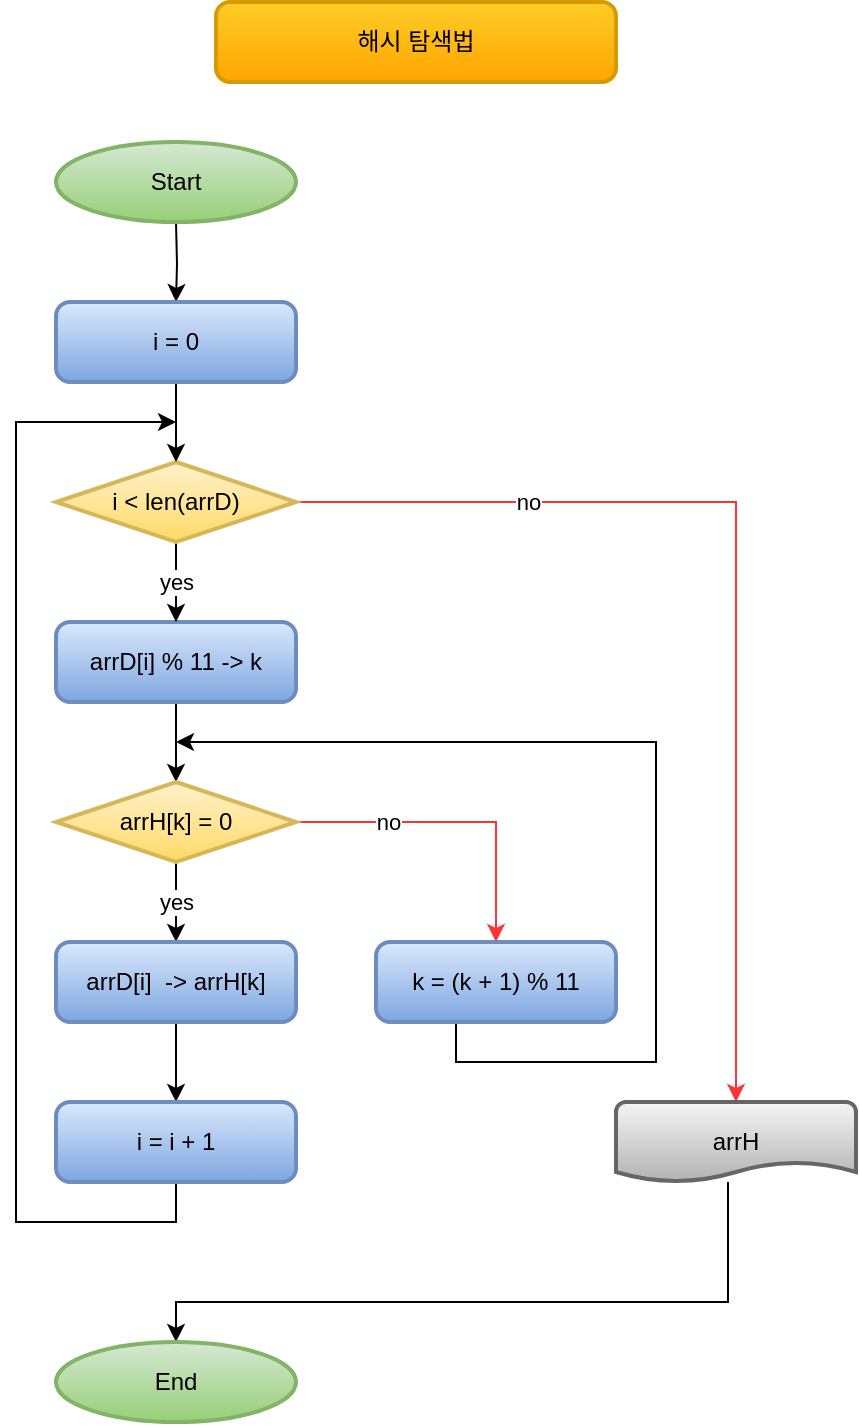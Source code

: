<mxfile version="16.5.1" type="device"><diagram id="ki5lTVzahEHNXo4popDO" name="페이지-1"><mxGraphModel dx="1038" dy="649" grid="1" gridSize="10" guides="1" tooltips="1" connect="1" arrows="1" fold="1" page="1" pageScale="1" pageWidth="827" pageHeight="1169" math="0" shadow="0"><root><mxCell id="0"/><mxCell id="1" parent="0"/><mxCell id="dK7ZaiZlTbjbyXuq1q5K-1" value="해시 탐색법" style="rounded=1;whiteSpace=wrap;html=1;absoluteArcSize=1;arcSize=14;strokeWidth=2;fillColor=#ffcd28;strokeColor=#d79b00;gradientColor=#ffa500;" parent="1" vertex="1"><mxGeometry x="280" y="10" width="200" height="40" as="geometry"/></mxCell><mxCell id="dK7ZaiZlTbjbyXuq1q5K-44" style="edgeStyle=orthogonalEdgeStyle;rounded=0;orthogonalLoop=1;jettySize=auto;html=1;entryX=0.5;entryY=0;entryDx=0;entryDy=0;" parent="1" target="dK7ZaiZlTbjbyXuq1q5K-58" edge="1"><mxGeometry relative="1" as="geometry"><mxPoint x="260" y="120" as="sourcePoint"/></mxGeometry></mxCell><mxCell id="dK7ZaiZlTbjbyXuq1q5K-45" value="Start" style="strokeWidth=2;html=1;shape=mxgraph.flowchart.start_2;whiteSpace=wrap;fillColor=#d5e8d4;gradientColor=#97d077;strokeColor=#82b366;" parent="1" vertex="1"><mxGeometry x="200" y="80" width="120" height="40" as="geometry"/></mxCell><mxCell id="dK7ZaiZlTbjbyXuq1q5K-46" style="edgeStyle=orthogonalEdgeStyle;rounded=0;orthogonalLoop=1;jettySize=auto;html=1;entryX=0.5;entryY=0;entryDx=0;entryDy=0;entryPerimeter=0;" parent="1" source="dK7ZaiZlTbjbyXuq1q5K-47" target="dK7ZaiZlTbjbyXuq1q5K-50" edge="1"><mxGeometry relative="1" as="geometry"/></mxCell><mxCell id="dK7ZaiZlTbjbyXuq1q5K-47" value="arrD[i] % 11 -&amp;gt; k" style="rounded=1;whiteSpace=wrap;html=1;absoluteArcSize=1;arcSize=14;strokeWidth=2;fillColor=#dae8fc;gradientColor=#7ea6e0;strokeColor=#6c8ebf;" parent="1" vertex="1"><mxGeometry x="200" y="320" width="120" height="40" as="geometry"/></mxCell><mxCell id="dK7ZaiZlTbjbyXuq1q5K-48" value="yes" style="edgeStyle=orthogonalEdgeStyle;rounded=0;orthogonalLoop=1;jettySize=auto;html=1;entryX=0.5;entryY=0;entryDx=0;entryDy=0;" parent="1" source="dK7ZaiZlTbjbyXuq1q5K-50" target="dK7ZaiZlTbjbyXuq1q5K-52" edge="1"><mxGeometry relative="1" as="geometry"/></mxCell><mxCell id="dK7ZaiZlTbjbyXuq1q5K-49" value="no" style="edgeStyle=orthogonalEdgeStyle;rounded=0;orthogonalLoop=1;jettySize=auto;html=1;exitX=1;exitY=0.5;exitDx=0;exitDy=0;exitPerimeter=0;entryX=0.5;entryY=0;entryDx=0;entryDy=0;strokeColor=#FF3333;" parent="1" source="dK7ZaiZlTbjbyXuq1q5K-50" target="dK7ZaiZlTbjbyXuq1q5K-60" edge="1"><mxGeometry x="-0.429" relative="1" as="geometry"><mxPoint as="offset"/></mxGeometry></mxCell><mxCell id="dK7ZaiZlTbjbyXuq1q5K-50" value="arrH[k] = 0" style="strokeWidth=2;html=1;shape=mxgraph.flowchart.decision;whiteSpace=wrap;fillColor=#fff2cc;gradientColor=#ffd966;strokeColor=#d6b656;" parent="1" vertex="1"><mxGeometry x="200" y="400" width="120" height="40" as="geometry"/></mxCell><mxCell id="dK7ZaiZlTbjbyXuq1q5K-51" style="edgeStyle=orthogonalEdgeStyle;rounded=0;orthogonalLoop=1;jettySize=auto;html=1;entryX=0.5;entryY=0;entryDx=0;entryDy=0;" parent="1" source="dK7ZaiZlTbjbyXuq1q5K-52" target="dK7ZaiZlTbjbyXuq1q5K-54" edge="1"><mxGeometry relative="1" as="geometry"/></mxCell><mxCell id="dK7ZaiZlTbjbyXuq1q5K-52" value="arrD[i]&amp;nbsp; -&amp;gt; arrH[k]" style="rounded=1;whiteSpace=wrap;html=1;absoluteArcSize=1;arcSize=14;strokeWidth=2;fillColor=#dae8fc;gradientColor=#7ea6e0;strokeColor=#6c8ebf;" parent="1" vertex="1"><mxGeometry x="200" y="480" width="120" height="40" as="geometry"/></mxCell><mxCell id="dK7ZaiZlTbjbyXuq1q5K-53" style="edgeStyle=orthogonalEdgeStyle;rounded=0;orthogonalLoop=1;jettySize=auto;html=1;" parent="1" source="dK7ZaiZlTbjbyXuq1q5K-54" edge="1"><mxGeometry relative="1" as="geometry"><mxPoint x="260" y="220" as="targetPoint"/><Array as="points"><mxPoint x="260" y="620"/><mxPoint x="180" y="620"/><mxPoint x="180" y="220"/></Array></mxGeometry></mxCell><mxCell id="dK7ZaiZlTbjbyXuq1q5K-54" value="i = i + 1" style="rounded=1;whiteSpace=wrap;html=1;absoluteArcSize=1;arcSize=14;strokeWidth=2;fillColor=#dae8fc;gradientColor=#7ea6e0;strokeColor=#6c8ebf;" parent="1" vertex="1"><mxGeometry x="200" y="560" width="120" height="40" as="geometry"/></mxCell><mxCell id="dK7ZaiZlTbjbyXuq1q5K-55" value="yes" style="edgeStyle=orthogonalEdgeStyle;rounded=0;orthogonalLoop=1;jettySize=auto;html=1;entryX=0.5;entryY=0;entryDx=0;entryDy=0;" parent="1" source="dK7ZaiZlTbjbyXuq1q5K-56" target="dK7ZaiZlTbjbyXuq1q5K-47" edge="1"><mxGeometry relative="1" as="geometry"/></mxCell><mxCell id="dK7ZaiZlTbjbyXuq1q5K-65" value="no" style="edgeStyle=orthogonalEdgeStyle;rounded=0;orthogonalLoop=1;jettySize=auto;html=1;entryX=0.5;entryY=0;entryDx=0;entryDy=0;entryPerimeter=0;strokeColor=#FF3333;" parent="1" source="dK7ZaiZlTbjbyXuq1q5K-56" target="dK7ZaiZlTbjbyXuq1q5K-62" edge="1"><mxGeometry x="-0.554" relative="1" as="geometry"><mxPoint as="offset"/></mxGeometry></mxCell><mxCell id="dK7ZaiZlTbjbyXuq1q5K-56" value="i &amp;lt; len(arrD)" style="strokeWidth=2;html=1;shape=mxgraph.flowchart.decision;whiteSpace=wrap;fillColor=#fff2cc;gradientColor=#ffd966;strokeColor=#d6b656;" parent="1" vertex="1"><mxGeometry x="200" y="240" width="120" height="40" as="geometry"/></mxCell><mxCell id="dK7ZaiZlTbjbyXuq1q5K-57" style="edgeStyle=orthogonalEdgeStyle;rounded=0;orthogonalLoop=1;jettySize=auto;html=1;entryX=0.5;entryY=0;entryDx=0;entryDy=0;entryPerimeter=0;" parent="1" source="dK7ZaiZlTbjbyXuq1q5K-58" target="dK7ZaiZlTbjbyXuq1q5K-56" edge="1"><mxGeometry relative="1" as="geometry"/></mxCell><mxCell id="dK7ZaiZlTbjbyXuq1q5K-58" value="i = 0" style="rounded=1;whiteSpace=wrap;html=1;absoluteArcSize=1;arcSize=14;strokeWidth=2;fillColor=#dae8fc;gradientColor=#7ea6e0;strokeColor=#6c8ebf;" parent="1" vertex="1"><mxGeometry x="200" y="160" width="120" height="40" as="geometry"/></mxCell><mxCell id="dK7ZaiZlTbjbyXuq1q5K-59" style="edgeStyle=orthogonalEdgeStyle;rounded=0;orthogonalLoop=1;jettySize=auto;html=1;" parent="1" source="dK7ZaiZlTbjbyXuq1q5K-60" edge="1"><mxGeometry relative="1" as="geometry"><mxPoint x="260" y="380" as="targetPoint"/><Array as="points"><mxPoint x="400" y="540"/><mxPoint x="500" y="540"/><mxPoint x="500" y="380"/></Array></mxGeometry></mxCell><mxCell id="dK7ZaiZlTbjbyXuq1q5K-60" value="k = (k + 1) % 11" style="rounded=1;whiteSpace=wrap;html=1;absoluteArcSize=1;arcSize=14;strokeWidth=2;fillColor=#dae8fc;strokeColor=#6c8ebf;gradientColor=#7ea6e0;" parent="1" vertex="1"><mxGeometry x="360" y="480" width="120" height="40" as="geometry"/></mxCell><mxCell id="dK7ZaiZlTbjbyXuq1q5K-64" style="edgeStyle=orthogonalEdgeStyle;rounded=0;orthogonalLoop=1;jettySize=auto;html=1;entryX=0.5;entryY=0;entryDx=0;entryDy=0;entryPerimeter=0;" parent="1" source="dK7ZaiZlTbjbyXuq1q5K-62" target="dK7ZaiZlTbjbyXuq1q5K-63" edge="1"><mxGeometry relative="1" as="geometry"><Array as="points"><mxPoint x="536" y="660"/><mxPoint x="260" y="660"/></Array></mxGeometry></mxCell><mxCell id="dK7ZaiZlTbjbyXuq1q5K-62" value="arrH" style="strokeWidth=2;html=1;shape=mxgraph.flowchart.document2;whiteSpace=wrap;size=0.25;fillColor=#f5f5f5;gradientColor=#b3b3b3;strokeColor=#666666;" parent="1" vertex="1"><mxGeometry x="480" y="560" width="120" height="40" as="geometry"/></mxCell><mxCell id="dK7ZaiZlTbjbyXuq1q5K-63" value="End" style="strokeWidth=2;html=1;shape=mxgraph.flowchart.start_2;whiteSpace=wrap;fillColor=#d5e8d4;gradientColor=#97d077;strokeColor=#82b366;" parent="1" vertex="1"><mxGeometry x="200" y="680" width="120" height="40" as="geometry"/></mxCell></root></mxGraphModel></diagram></mxfile>